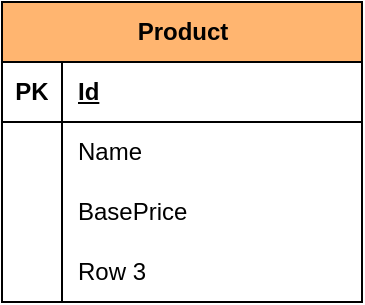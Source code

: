 <mxfile version="21.0.8" type="github">
  <diagram name="Page-1" id="8uv0cDmqDLAinOkHKZBP">
    <mxGraphModel dx="1034" dy="438" grid="1" gridSize="10" guides="1" tooltips="1" connect="1" arrows="1" fold="1" page="1" pageScale="1" pageWidth="850" pageHeight="1100" math="0" shadow="0">
      <root>
        <mxCell id="0" />
        <mxCell id="1" parent="0" />
        <mxCell id="XGIzBmW0GQxaPy2Jd4BO-1" value="Product" style="shape=table;startSize=30;container=1;collapsible=1;childLayout=tableLayout;fixedRows=1;rowLines=0;fontStyle=1;align=center;resizeLast=1;html=1;fillColor=#FFB570;" vertex="1" parent="1">
          <mxGeometry x="70" y="110" width="180" height="150" as="geometry" />
        </mxCell>
        <mxCell id="XGIzBmW0GQxaPy2Jd4BO-2" value="" style="shape=tableRow;horizontal=0;startSize=0;swimlaneHead=0;swimlaneBody=0;fillColor=none;collapsible=0;dropTarget=0;points=[[0,0.5],[1,0.5]];portConstraint=eastwest;top=0;left=0;right=0;bottom=1;" vertex="1" parent="XGIzBmW0GQxaPy2Jd4BO-1">
          <mxGeometry y="30" width="180" height="30" as="geometry" />
        </mxCell>
        <mxCell id="XGIzBmW0GQxaPy2Jd4BO-3" value="PK" style="shape=partialRectangle;connectable=0;fillColor=none;top=0;left=0;bottom=0;right=0;fontStyle=1;overflow=hidden;whiteSpace=wrap;html=1;" vertex="1" parent="XGIzBmW0GQxaPy2Jd4BO-2">
          <mxGeometry width="30" height="30" as="geometry">
            <mxRectangle width="30" height="30" as="alternateBounds" />
          </mxGeometry>
        </mxCell>
        <mxCell id="XGIzBmW0GQxaPy2Jd4BO-4" value="Id" style="shape=partialRectangle;connectable=0;fillColor=none;top=0;left=0;bottom=0;right=0;align=left;spacingLeft=6;fontStyle=5;overflow=hidden;whiteSpace=wrap;html=1;" vertex="1" parent="XGIzBmW0GQxaPy2Jd4BO-2">
          <mxGeometry x="30" width="150" height="30" as="geometry">
            <mxRectangle width="150" height="30" as="alternateBounds" />
          </mxGeometry>
        </mxCell>
        <mxCell id="XGIzBmW0GQxaPy2Jd4BO-5" value="" style="shape=tableRow;horizontal=0;startSize=0;swimlaneHead=0;swimlaneBody=0;fillColor=none;collapsible=0;dropTarget=0;points=[[0,0.5],[1,0.5]];portConstraint=eastwest;top=0;left=0;right=0;bottom=0;" vertex="1" parent="XGIzBmW0GQxaPy2Jd4BO-1">
          <mxGeometry y="60" width="180" height="30" as="geometry" />
        </mxCell>
        <mxCell id="XGIzBmW0GQxaPy2Jd4BO-6" value="" style="shape=partialRectangle;connectable=0;fillColor=none;top=0;left=0;bottom=0;right=0;editable=1;overflow=hidden;whiteSpace=wrap;html=1;" vertex="1" parent="XGIzBmW0GQxaPy2Jd4BO-5">
          <mxGeometry width="30" height="30" as="geometry">
            <mxRectangle width="30" height="30" as="alternateBounds" />
          </mxGeometry>
        </mxCell>
        <mxCell id="XGIzBmW0GQxaPy2Jd4BO-7" value="Name" style="shape=partialRectangle;connectable=0;fillColor=none;top=0;left=0;bottom=0;right=0;align=left;spacingLeft=6;overflow=hidden;whiteSpace=wrap;html=1;" vertex="1" parent="XGIzBmW0GQxaPy2Jd4BO-5">
          <mxGeometry x="30" width="150" height="30" as="geometry">
            <mxRectangle width="150" height="30" as="alternateBounds" />
          </mxGeometry>
        </mxCell>
        <mxCell id="XGIzBmW0GQxaPy2Jd4BO-8" value="" style="shape=tableRow;horizontal=0;startSize=0;swimlaneHead=0;swimlaneBody=0;fillColor=none;collapsible=0;dropTarget=0;points=[[0,0.5],[1,0.5]];portConstraint=eastwest;top=0;left=0;right=0;bottom=0;" vertex="1" parent="XGIzBmW0GQxaPy2Jd4BO-1">
          <mxGeometry y="90" width="180" height="30" as="geometry" />
        </mxCell>
        <mxCell id="XGIzBmW0GQxaPy2Jd4BO-9" value="" style="shape=partialRectangle;connectable=0;fillColor=none;top=0;left=0;bottom=0;right=0;editable=1;overflow=hidden;whiteSpace=wrap;html=1;" vertex="1" parent="XGIzBmW0GQxaPy2Jd4BO-8">
          <mxGeometry width="30" height="30" as="geometry">
            <mxRectangle width="30" height="30" as="alternateBounds" />
          </mxGeometry>
        </mxCell>
        <mxCell id="XGIzBmW0GQxaPy2Jd4BO-10" value="BasePrice" style="shape=partialRectangle;connectable=0;fillColor=none;top=0;left=0;bottom=0;right=0;align=left;spacingLeft=6;overflow=hidden;whiteSpace=wrap;html=1;" vertex="1" parent="XGIzBmW0GQxaPy2Jd4BO-8">
          <mxGeometry x="30" width="150" height="30" as="geometry">
            <mxRectangle width="150" height="30" as="alternateBounds" />
          </mxGeometry>
        </mxCell>
        <mxCell id="XGIzBmW0GQxaPy2Jd4BO-11" value="" style="shape=tableRow;horizontal=0;startSize=0;swimlaneHead=0;swimlaneBody=0;fillColor=none;collapsible=0;dropTarget=0;points=[[0,0.5],[1,0.5]];portConstraint=eastwest;top=0;left=0;right=0;bottom=0;" vertex="1" parent="XGIzBmW0GQxaPy2Jd4BO-1">
          <mxGeometry y="120" width="180" height="30" as="geometry" />
        </mxCell>
        <mxCell id="XGIzBmW0GQxaPy2Jd4BO-12" value="" style="shape=partialRectangle;connectable=0;fillColor=none;top=0;left=0;bottom=0;right=0;editable=1;overflow=hidden;whiteSpace=wrap;html=1;" vertex="1" parent="XGIzBmW0GQxaPy2Jd4BO-11">
          <mxGeometry width="30" height="30" as="geometry">
            <mxRectangle width="30" height="30" as="alternateBounds" />
          </mxGeometry>
        </mxCell>
        <mxCell id="XGIzBmW0GQxaPy2Jd4BO-13" value="Row 3" style="shape=partialRectangle;connectable=0;fillColor=none;top=0;left=0;bottom=0;right=0;align=left;spacingLeft=6;overflow=hidden;whiteSpace=wrap;html=1;" vertex="1" parent="XGIzBmW0GQxaPy2Jd4BO-11">
          <mxGeometry x="30" width="150" height="30" as="geometry">
            <mxRectangle width="150" height="30" as="alternateBounds" />
          </mxGeometry>
        </mxCell>
      </root>
    </mxGraphModel>
  </diagram>
</mxfile>
